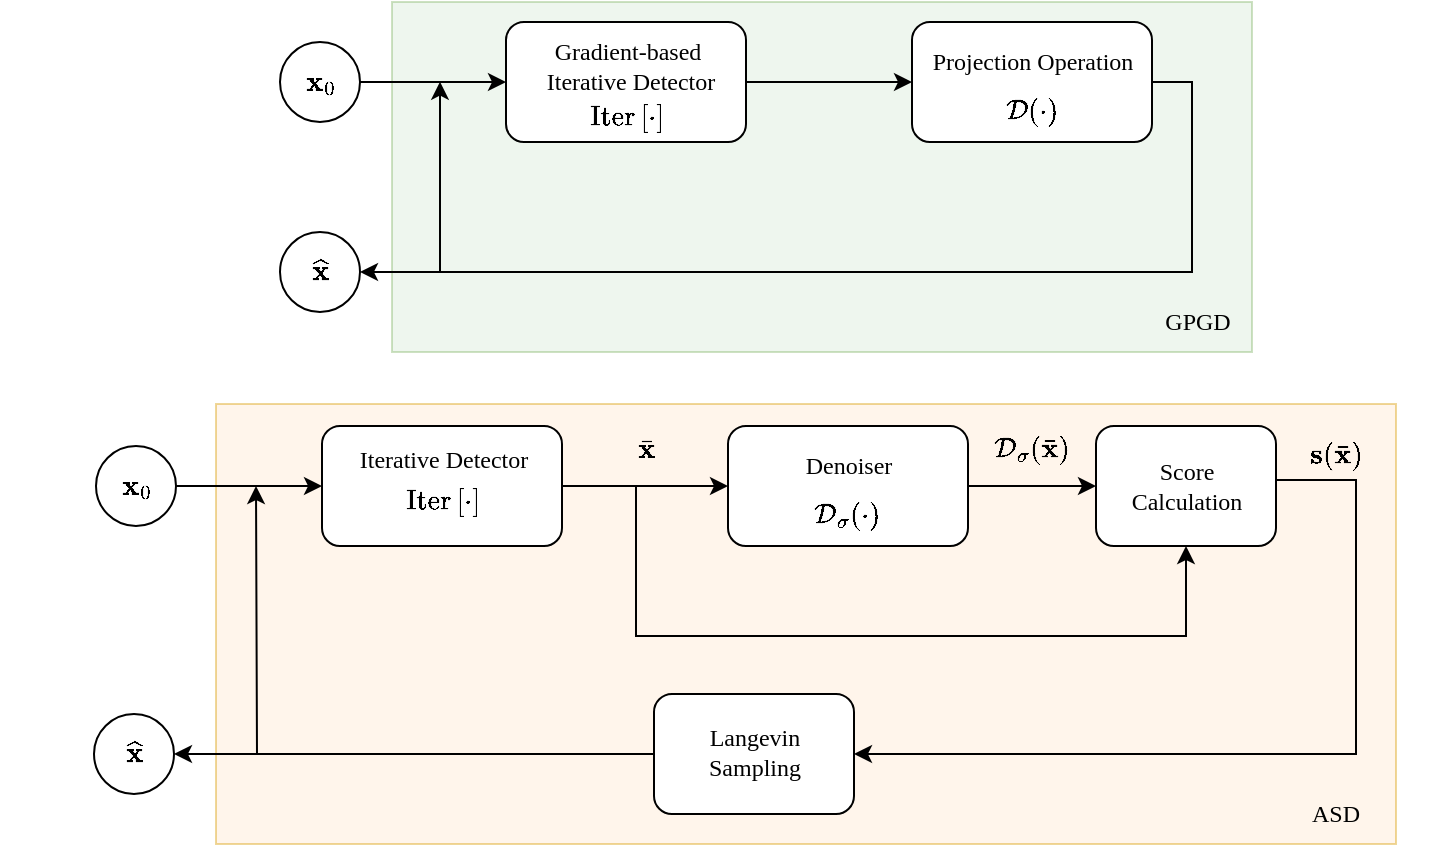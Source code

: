 <mxfile version="23.1.6" type="github">
  <diagram name="Page-1" id="dU-dnFTunSyXHDUeYEFi">
    <mxGraphModel dx="820" dy="595" grid="1" gridSize="10" guides="1" tooltips="1" connect="1" arrows="1" fold="1" page="1" pageScale="1" pageWidth="850" pageHeight="1100" math="1" shadow="0">
      <root>
        <mxCell id="0" />
        <mxCell id="1" parent="0" />
        <mxCell id="YuqXfMFWX_keywvnFie5-82" value="" style="verticalLabelPosition=bottom;verticalAlign=top;html=1;shape=mxgraph.basic.rect;fillColor2=none;strokeWidth=1;size=0;indent=5;fillColor=#ffe6cc;strokeColor=#d79b00;shadow=0;movable=1;resizable=1;rotatable=1;deletable=1;editable=1;locked=0;connectable=1;opacity=40;" vertex="1" parent="1">
          <mxGeometry x="180" y="316" width="590" height="220" as="geometry" />
        </mxCell>
        <mxCell id="YuqXfMFWX_keywvnFie5-14" value="" style="group" vertex="1" connectable="0" parent="1">
          <mxGeometry x="528" y="120" width="202" height="170" as="geometry" />
        </mxCell>
        <mxCell id="YuqXfMFWX_keywvnFie5-68" value="" style="verticalLabelPosition=bottom;verticalAlign=top;html=1;shape=mxgraph.basic.rect;fillColor2=none;strokeWidth=1;size=0;indent=5;fillColor=#d5e8d4;strokeColor=#82b366;shadow=0;movable=1;resizable=1;rotatable=1;deletable=1;editable=1;locked=0;connectable=1;opacity=40;" vertex="1" parent="YuqXfMFWX_keywvnFie5-14">
          <mxGeometry x="-260" y="-5" width="430" height="175" as="geometry" />
        </mxCell>
        <mxCell id="YuqXfMFWX_keywvnFie5-22" style="edgeStyle=orthogonalEdgeStyle;rounded=0;orthogonalLoop=1;jettySize=auto;html=1;exitX=1;exitY=0.5;exitDx=0;exitDy=0;" edge="1" parent="YuqXfMFWX_keywvnFie5-14" source="YuqXfMFWX_keywvnFie5-11">
          <mxGeometry relative="1" as="geometry">
            <mxPoint x="-236" y="34.857" as="targetPoint" />
            <Array as="points">
              <mxPoint x="140" y="35" />
              <mxPoint x="140" y="130" />
              <mxPoint x="-236" y="130" />
            </Array>
          </mxGeometry>
        </mxCell>
        <mxCell id="YuqXfMFWX_keywvnFie5-11" value="" style="rounded=1;whiteSpace=wrap;html=1;" vertex="1" parent="YuqXfMFWX_keywvnFie5-14">
          <mxGeometry y="5" width="120" height="60" as="geometry" />
        </mxCell>
        <mxCell id="YuqXfMFWX_keywvnFie5-12" value="&lt;font face=&quot;Times New Roman&quot;&gt;Projection Operation&lt;/font&gt;" style="text;html=1;align=center;verticalAlign=middle;whiteSpace=wrap;rounded=0;" vertex="1" parent="YuqXfMFWX_keywvnFie5-14">
          <mxGeometry x="7.5" width="105" height="50" as="geometry" />
        </mxCell>
        <mxCell id="YuqXfMFWX_keywvnFie5-13" value="$$\mathcal{D}(\cdot)$$" style="text;html=1;align=center;verticalAlign=middle;whiteSpace=wrap;rounded=0;" vertex="1" parent="YuqXfMFWX_keywvnFie5-14">
          <mxGeometry x="30" y="35" width="60" height="30" as="geometry" />
        </mxCell>
        <mxCell id="YuqXfMFWX_keywvnFie5-63" value="GPGD" style="text;html=1;align=center;verticalAlign=middle;whiteSpace=wrap;rounded=0;fontFamily=Times New Roman;" vertex="1" parent="YuqXfMFWX_keywvnFie5-14">
          <mxGeometry x="112.5" y="140" width="60" height="30" as="geometry" />
        </mxCell>
        <mxCell id="YuqXfMFWX_keywvnFie5-15" value="" style="group" vertex="1" connectable="0" parent="1">
          <mxGeometry x="325" y="122" width="120" height="66" as="geometry" />
        </mxCell>
        <mxCell id="YuqXfMFWX_keywvnFie5-1" value="" style="rounded=1;whiteSpace=wrap;html=1;" vertex="1" parent="YuqXfMFWX_keywvnFie5-15">
          <mxGeometry y="3" width="120" height="60" as="geometry" />
        </mxCell>
        <mxCell id="YuqXfMFWX_keywvnFie5-7" value="&lt;font face=&quot;Times New Roman&quot;&gt;Gradient-based &amp;nbsp;Iterative Detector&lt;/font&gt;" style="text;html=1;align=center;verticalAlign=middle;whiteSpace=wrap;rounded=0;" vertex="1" parent="YuqXfMFWX_keywvnFie5-15">
          <mxGeometry x="16" width="90" height="50" as="geometry" />
        </mxCell>
        <mxCell id="YuqXfMFWX_keywvnFie5-10" value="$$\mathrm{Iter}\left[ \cdot \right]$$" style="text;html=1;align=center;verticalAlign=middle;whiteSpace=wrap;rounded=0;" vertex="1" parent="YuqXfMFWX_keywvnFie5-15">
          <mxGeometry x="31" y="36" width="60" height="30" as="geometry" />
        </mxCell>
        <mxCell id="YuqXfMFWX_keywvnFie5-16" style="edgeStyle=orthogonalEdgeStyle;rounded=0;orthogonalLoop=1;jettySize=auto;html=1;exitX=1;exitY=0.5;exitDx=0;exitDy=0;entryX=0;entryY=0.5;entryDx=0;entryDy=0;" edge="1" parent="1" source="YuqXfMFWX_keywvnFie5-1" target="YuqXfMFWX_keywvnFie5-11">
          <mxGeometry relative="1" as="geometry" />
        </mxCell>
        <mxCell id="YuqXfMFWX_keywvnFie5-20" value="" style="group" vertex="1" connectable="0" parent="1">
          <mxGeometry x="202" y="135" width="60" height="40" as="geometry" />
        </mxCell>
        <mxCell id="YuqXfMFWX_keywvnFie5-18" value="" style="ellipse;whiteSpace=wrap;html=1;aspect=fixed;" vertex="1" parent="YuqXfMFWX_keywvnFie5-20">
          <mxGeometry x="10" width="40" height="40" as="geometry" />
        </mxCell>
        <mxCell id="YuqXfMFWX_keywvnFie5-19" value="$$\mathbf{x}_0$$" style="text;html=1;align=center;verticalAlign=middle;whiteSpace=wrap;rounded=0;" vertex="1" parent="YuqXfMFWX_keywvnFie5-20">
          <mxGeometry y="5" width="60" height="30" as="geometry" />
        </mxCell>
        <mxCell id="YuqXfMFWX_keywvnFie5-21" style="edgeStyle=orthogonalEdgeStyle;rounded=0;orthogonalLoop=1;jettySize=auto;html=1;exitX=1;exitY=0.5;exitDx=0;exitDy=0;entryX=0;entryY=0.5;entryDx=0;entryDy=0;" edge="1" parent="1" source="YuqXfMFWX_keywvnFie5-18" target="YuqXfMFWX_keywvnFie5-1">
          <mxGeometry relative="1" as="geometry" />
        </mxCell>
        <mxCell id="YuqXfMFWX_keywvnFie5-23" value="" style="group" vertex="1" connectable="0" parent="1">
          <mxGeometry x="202" y="229" width="60" height="40" as="geometry" />
        </mxCell>
        <mxCell id="YuqXfMFWX_keywvnFie5-26" style="edgeStyle=orthogonalEdgeStyle;rounded=0;orthogonalLoop=1;jettySize=auto;html=1;exitX=1;exitY=0.5;exitDx=0;exitDy=0;endArrow=none;endFill=0;startArrow=classic;startFill=1;" edge="1" parent="YuqXfMFWX_keywvnFie5-23" source="YuqXfMFWX_keywvnFie5-24">
          <mxGeometry relative="1" as="geometry">
            <mxPoint x="110" y="21" as="targetPoint" />
          </mxGeometry>
        </mxCell>
        <mxCell id="YuqXfMFWX_keywvnFie5-24" value="" style="ellipse;whiteSpace=wrap;html=1;aspect=fixed;" vertex="1" parent="YuqXfMFWX_keywvnFie5-23">
          <mxGeometry x="10" y="1" width="40" height="40" as="geometry" />
        </mxCell>
        <mxCell id="YuqXfMFWX_keywvnFie5-25" value="$$\widehat{\mathbf{x}}$$" style="text;html=1;align=center;verticalAlign=middle;whiteSpace=wrap;rounded=0;" vertex="1" parent="YuqXfMFWX_keywvnFie5-23">
          <mxGeometry y="5" width="60" height="30" as="geometry" />
        </mxCell>
        <mxCell id="YuqXfMFWX_keywvnFie5-27" value="" style="group" vertex="1" connectable="0" parent="1">
          <mxGeometry x="436" y="322" width="120" height="65" as="geometry" />
        </mxCell>
        <mxCell id="YuqXfMFWX_keywvnFie5-29" value="" style="rounded=1;whiteSpace=wrap;html=1;" vertex="1" parent="YuqXfMFWX_keywvnFie5-27">
          <mxGeometry y="5" width="120" height="60" as="geometry" />
        </mxCell>
        <mxCell id="YuqXfMFWX_keywvnFie5-30" value="&lt;font face=&quot;Times New Roman&quot;&gt;Denoiser&lt;/font&gt;" style="text;html=1;align=center;verticalAlign=middle;whiteSpace=wrap;rounded=0;" vertex="1" parent="YuqXfMFWX_keywvnFie5-27">
          <mxGeometry x="7.5" width="105" height="50" as="geometry" />
        </mxCell>
        <mxCell id="YuqXfMFWX_keywvnFie5-31" value="$$\mathcal{D}_{\sigma}(\cdot)$$" style="text;html=1;align=center;verticalAlign=middle;whiteSpace=wrap;rounded=0;" vertex="1" parent="YuqXfMFWX_keywvnFie5-27">
          <mxGeometry x="30" y="35" width="60" height="30" as="geometry" />
        </mxCell>
        <mxCell id="YuqXfMFWX_keywvnFie5-32" value="" style="group" vertex="1" connectable="0" parent="1">
          <mxGeometry x="233" y="324" width="120" height="66" as="geometry" />
        </mxCell>
        <mxCell id="YuqXfMFWX_keywvnFie5-33" value="" style="rounded=1;whiteSpace=wrap;html=1;" vertex="1" parent="YuqXfMFWX_keywvnFie5-32">
          <mxGeometry y="3" width="120" height="60" as="geometry" />
        </mxCell>
        <mxCell id="YuqXfMFWX_keywvnFie5-34" value="&lt;font face=&quot;Times New Roman&quot;&gt;Iterative Detector&lt;/font&gt;" style="text;html=1;align=center;verticalAlign=middle;whiteSpace=wrap;rounded=0;" vertex="1" parent="YuqXfMFWX_keywvnFie5-32">
          <mxGeometry x="16" y="-5" width="90" height="50" as="geometry" />
        </mxCell>
        <mxCell id="YuqXfMFWX_keywvnFie5-35" value="$$\mathrm{Iter}\left[ \cdot \right]$$" style="text;html=1;align=center;verticalAlign=middle;whiteSpace=wrap;rounded=0;" vertex="1" parent="YuqXfMFWX_keywvnFie5-32">
          <mxGeometry x="31" y="26" width="60" height="30" as="geometry" />
        </mxCell>
        <mxCell id="YuqXfMFWX_keywvnFie5-36" style="edgeStyle=orthogonalEdgeStyle;rounded=0;orthogonalLoop=1;jettySize=auto;html=1;exitX=1;exitY=0.5;exitDx=0;exitDy=0;entryX=0;entryY=0.5;entryDx=0;entryDy=0;" edge="1" source="YuqXfMFWX_keywvnFie5-33" target="YuqXfMFWX_keywvnFie5-29" parent="1">
          <mxGeometry relative="1" as="geometry" />
        </mxCell>
        <mxCell id="YuqXfMFWX_keywvnFie5-37" value="" style="group" vertex="1" connectable="0" parent="1">
          <mxGeometry x="110" y="337" width="60" height="40" as="geometry" />
        </mxCell>
        <mxCell id="YuqXfMFWX_keywvnFie5-38" value="" style="ellipse;whiteSpace=wrap;html=1;aspect=fixed;" vertex="1" parent="YuqXfMFWX_keywvnFie5-37">
          <mxGeometry x="10" width="40" height="40" as="geometry" />
        </mxCell>
        <mxCell id="YuqXfMFWX_keywvnFie5-39" value="$$\mathbf{x}_0$$" style="text;html=1;align=center;verticalAlign=middle;whiteSpace=wrap;rounded=0;" vertex="1" parent="YuqXfMFWX_keywvnFie5-37">
          <mxGeometry y="5" width="60" height="30" as="geometry" />
        </mxCell>
        <mxCell id="YuqXfMFWX_keywvnFie5-40" style="edgeStyle=orthogonalEdgeStyle;rounded=0;orthogonalLoop=1;jettySize=auto;html=1;exitX=1;exitY=0.5;exitDx=0;exitDy=0;entryX=0;entryY=0.5;entryDx=0;entryDy=0;" edge="1" source="YuqXfMFWX_keywvnFie5-38" target="YuqXfMFWX_keywvnFie5-33" parent="1">
          <mxGeometry relative="1" as="geometry" />
        </mxCell>
        <mxCell id="YuqXfMFWX_keywvnFie5-41" value="" style="group" vertex="1" connectable="0" parent="1">
          <mxGeometry x="109" y="470" width="60" height="40" as="geometry" />
        </mxCell>
        <mxCell id="YuqXfMFWX_keywvnFie5-42" style="edgeStyle=orthogonalEdgeStyle;rounded=0;orthogonalLoop=1;jettySize=auto;html=1;exitX=1;exitY=0.5;exitDx=0;exitDy=0;endArrow=none;endFill=0;startArrow=classic;startFill=1;" edge="1" parent="YuqXfMFWX_keywvnFie5-41" source="YuqXfMFWX_keywvnFie5-43">
          <mxGeometry relative="1" as="geometry">
            <mxPoint x="110" y="21" as="targetPoint" />
          </mxGeometry>
        </mxCell>
        <mxCell id="YuqXfMFWX_keywvnFie5-43" value="" style="ellipse;whiteSpace=wrap;html=1;aspect=fixed;" vertex="1" parent="YuqXfMFWX_keywvnFie5-41">
          <mxGeometry x="10" y="1" width="40" height="40" as="geometry" />
        </mxCell>
        <mxCell id="YuqXfMFWX_keywvnFie5-44" value="$$\widehat{\mathbf{x}}$$" style="text;html=1;align=center;verticalAlign=middle;whiteSpace=wrap;rounded=0;" vertex="1" parent="YuqXfMFWX_keywvnFie5-41">
          <mxGeometry y="5" width="60" height="30" as="geometry" />
        </mxCell>
        <mxCell id="YuqXfMFWX_keywvnFie5-45" value="" style="group" vertex="1" connectable="0" parent="1">
          <mxGeometry x="620" y="322" width="150" height="65" as="geometry" />
        </mxCell>
        <mxCell id="YuqXfMFWX_keywvnFie5-47" value="" style="rounded=1;whiteSpace=wrap;html=1;" vertex="1" parent="YuqXfMFWX_keywvnFie5-45">
          <mxGeometry y="5" width="90" height="60" as="geometry" />
        </mxCell>
        <mxCell id="YuqXfMFWX_keywvnFie5-54" style="edgeStyle=orthogonalEdgeStyle;rounded=0;orthogonalLoop=1;jettySize=auto;html=1;exitX=0.5;exitY=1;exitDx=0;exitDy=0;startArrow=classic;startFill=1;endArrow=none;endFill=0;" edge="1" parent="YuqXfMFWX_keywvnFie5-45" source="YuqXfMFWX_keywvnFie5-47">
          <mxGeometry relative="1" as="geometry">
            <mxPoint x="-230" y="35" as="targetPoint" />
            <mxPoint x="50" y="90" as="sourcePoint" />
            <Array as="points">
              <mxPoint x="45" y="110" />
              <mxPoint x="-230" y="110" />
            </Array>
          </mxGeometry>
        </mxCell>
        <mxCell id="YuqXfMFWX_keywvnFie5-48" value="&lt;font face=&quot;Times New Roman&quot;&gt;Score Calculation&lt;/font&gt;" style="text;html=1;align=center;verticalAlign=middle;whiteSpace=wrap;rounded=0;" vertex="1" parent="YuqXfMFWX_keywvnFie5-45">
          <mxGeometry x="8.75" y="10" width="72.5" height="50" as="geometry" />
        </mxCell>
        <mxCell id="YuqXfMFWX_keywvnFie5-58" value="$$\mathbf{s}(\bar{\mathbf{x}})$$" style="text;html=1;align=center;verticalAlign=middle;whiteSpace=wrap;rounded=0;" vertex="1" parent="YuqXfMFWX_keywvnFie5-45">
          <mxGeometry x="90" y="5" width="60" height="30" as="geometry" />
        </mxCell>
        <mxCell id="YuqXfMFWX_keywvnFie5-51" style="edgeStyle=orthogonalEdgeStyle;rounded=0;orthogonalLoop=1;jettySize=auto;html=1;exitX=1;exitY=0.5;exitDx=0;exitDy=0;entryX=0;entryY=0.5;entryDx=0;entryDy=0;" edge="1" parent="1" source="YuqXfMFWX_keywvnFie5-29" target="YuqXfMFWX_keywvnFie5-47">
          <mxGeometry relative="1" as="geometry" />
        </mxCell>
        <mxCell id="YuqXfMFWX_keywvnFie5-56" value="$$\bar{\mathbf{x}}$$" style="text;html=1;align=center;verticalAlign=middle;whiteSpace=wrap;rounded=0;" vertex="1" parent="1">
          <mxGeometry x="365" y="324" width="60" height="30" as="geometry" />
        </mxCell>
        <mxCell id="YuqXfMFWX_keywvnFie5-57" value="$$\mathcal{D}_{\sigma}(\bar{\mathbf{x}})$$" style="text;html=1;align=center;verticalAlign=middle;whiteSpace=wrap;rounded=0;" vertex="1" parent="1">
          <mxGeometry x="558" y="324" width="60" height="30" as="geometry" />
        </mxCell>
        <mxCell id="YuqXfMFWX_keywvnFie5-62" style="edgeStyle=orthogonalEdgeStyle;rounded=0;orthogonalLoop=1;jettySize=auto;html=1;exitX=0;exitY=0.5;exitDx=0;exitDy=0;" edge="1" parent="1" source="YuqXfMFWX_keywvnFie5-59">
          <mxGeometry relative="1" as="geometry">
            <mxPoint x="200" y="357" as="targetPoint" />
            <mxPoint x="399" y="496" as="sourcePoint" />
          </mxGeometry>
        </mxCell>
        <mxCell id="YuqXfMFWX_keywvnFie5-59" value="" style="rounded=1;whiteSpace=wrap;html=1;" vertex="1" parent="1">
          <mxGeometry x="399" y="461" width="100" height="60" as="geometry" />
        </mxCell>
        <mxCell id="YuqXfMFWX_keywvnFie5-61" value="&lt;font face=&quot;Times New Roman&quot;&gt;Langevin Sampling&lt;/font&gt;" style="text;html=1;align=center;verticalAlign=middle;whiteSpace=wrap;rounded=0;" vertex="1" parent="1">
          <mxGeometry x="412.75" y="465" width="72.5" height="50" as="geometry" />
        </mxCell>
        <mxCell id="YuqXfMFWX_keywvnFie5-55" style="edgeStyle=orthogonalEdgeStyle;rounded=0;orthogonalLoop=1;jettySize=auto;html=1;exitX=0;exitY=1;exitDx=0;exitDy=0;entryX=1;entryY=0.5;entryDx=0;entryDy=0;" edge="1" parent="1" source="YuqXfMFWX_keywvnFie5-58" target="YuqXfMFWX_keywvnFie5-59">
          <mxGeometry relative="1" as="geometry">
            <mxPoint x="500" y="488" as="targetPoint" />
            <mxPoint x="739" y="354" as="sourcePoint" />
            <Array as="points">
              <mxPoint x="710" y="354" />
              <mxPoint x="750" y="354" />
              <mxPoint x="750" y="491" />
            </Array>
          </mxGeometry>
        </mxCell>
        <mxCell id="YuqXfMFWX_keywvnFie5-64" value="ASD" style="text;html=1;align=center;verticalAlign=middle;whiteSpace=wrap;rounded=0;fontFamily=Times New Roman;" vertex="1" parent="1">
          <mxGeometry x="710" y="506" width="60" height="30" as="geometry" />
        </mxCell>
      </root>
    </mxGraphModel>
  </diagram>
</mxfile>
